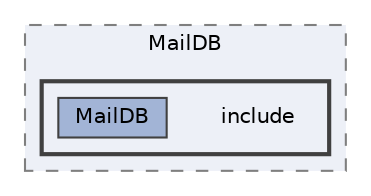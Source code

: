 digraph "include/DataBase/MailDB/include"
{
 // LATEX_PDF_SIZE
  bgcolor="transparent";
  edge [fontname=Helvetica,fontsize=10,labelfontname=Helvetica,labelfontsize=10];
  node [fontname=Helvetica,fontsize=10,shape=box,height=0.2,width=0.4];
  compound=true
  subgraph clusterdir_e4d1692c0757643e8ca5d22ac8807e21 {
    graph [ bgcolor="#edf0f7", pencolor="grey50", label="MailDB", fontname=Helvetica,fontsize=10 style="filled,dashed", URL="dir_e4d1692c0757643e8ca5d22ac8807e21.html",tooltip=""]
  subgraph clusterdir_308196ceea47543c529c937e9500743c {
    graph [ bgcolor="#edf0f7", pencolor="grey25", label="", fontname=Helvetica,fontsize=10 style="filled,bold", URL="dir_308196ceea47543c529c937e9500743c.html",tooltip=""]
    dir_308196ceea47543c529c937e9500743c [shape=plaintext, label="include"];
  dir_b92cac4c113c668fdba2d06a61adcf9e [label="MailDB", fillcolor="#a2b4d6", color="grey25", style="filled", URL="dir_b92cac4c113c668fdba2d06a61adcf9e.html",tooltip=""];
  }
  }
}
